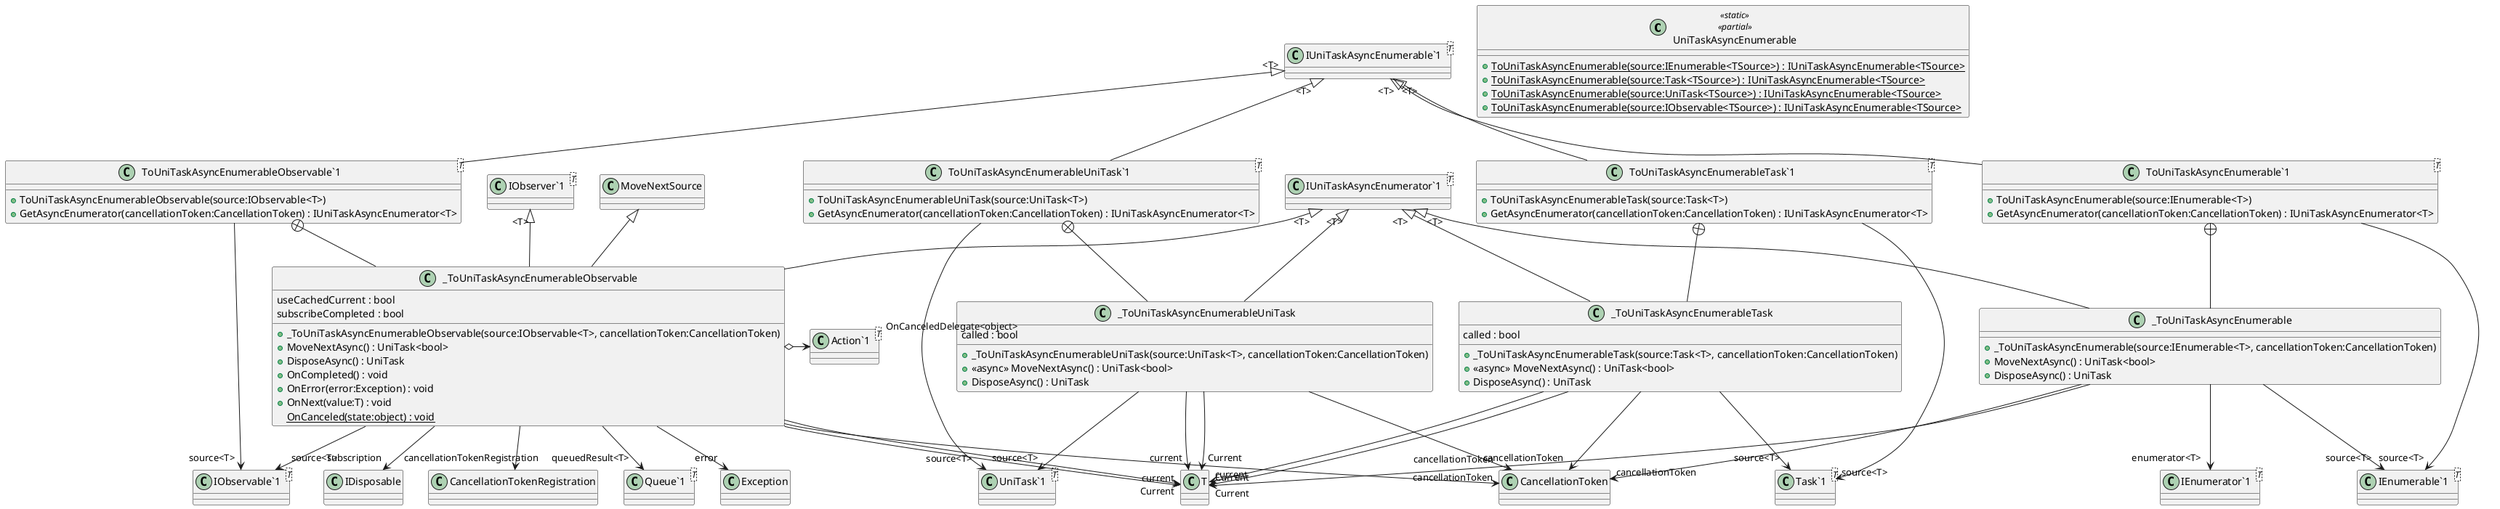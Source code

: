 @startuml
class UniTaskAsyncEnumerable <<static>> <<partial>> {
    + {static} ToUniTaskAsyncEnumerable(source:IEnumerable<TSource>) : IUniTaskAsyncEnumerable<TSource>
    + {static} ToUniTaskAsyncEnumerable(source:Task<TSource>) : IUniTaskAsyncEnumerable<TSource>
    + {static} ToUniTaskAsyncEnumerable(source:UniTask<TSource>) : IUniTaskAsyncEnumerable<TSource>
    + {static} ToUniTaskAsyncEnumerable(source:IObservable<TSource>) : IUniTaskAsyncEnumerable<TSource>
}
class "ToUniTaskAsyncEnumerable`1"<T> {
    + ToUniTaskAsyncEnumerable(source:IEnumerable<T>)
    + GetAsyncEnumerator(cancellationToken:CancellationToken) : IUniTaskAsyncEnumerator<T>
}
class "ToUniTaskAsyncEnumerableTask`1"<T> {
    + ToUniTaskAsyncEnumerableTask(source:Task<T>)
    + GetAsyncEnumerator(cancellationToken:CancellationToken) : IUniTaskAsyncEnumerator<T>
}
class "ToUniTaskAsyncEnumerableUniTask`1"<T> {
    + ToUniTaskAsyncEnumerableUniTask(source:UniTask<T>)
    + GetAsyncEnumerator(cancellationToken:CancellationToken) : IUniTaskAsyncEnumerator<T>
}
class "ToUniTaskAsyncEnumerableObservable`1"<T> {
    + ToUniTaskAsyncEnumerableObservable(source:IObservable<T>)
    + GetAsyncEnumerator(cancellationToken:CancellationToken) : IUniTaskAsyncEnumerator<T>
}
class "IUniTaskAsyncEnumerable`1"<T> {
}
class "IEnumerable`1"<T> {
}
class _ToUniTaskAsyncEnumerable {
    + _ToUniTaskAsyncEnumerable(source:IEnumerable<T>, cancellationToken:CancellationToken)
    + MoveNextAsync() : UniTask<bool>
    + DisposeAsync() : UniTask
}
class "Task`1"<T> {
}
class _ToUniTaskAsyncEnumerableTask {
    called : bool
    + _ToUniTaskAsyncEnumerableTask(source:Task<T>, cancellationToken:CancellationToken)
    + <<async>> MoveNextAsync() : UniTask<bool>
    + DisposeAsync() : UniTask
}
class "UniTask`1"<T> {
}
class _ToUniTaskAsyncEnumerableUniTask {
    called : bool
    + _ToUniTaskAsyncEnumerableUniTask(source:UniTask<T>, cancellationToken:CancellationToken)
    + <<async>> MoveNextAsync() : UniTask<bool>
    + DisposeAsync() : UniTask
}
class "IObservable`1"<T> {
}
class _ToUniTaskAsyncEnumerableObservable {
    useCachedCurrent : bool
    subscribeCompleted : bool
    + _ToUniTaskAsyncEnumerableObservable(source:IObservable<T>, cancellationToken:CancellationToken)
    + MoveNextAsync() : UniTask<bool>
    + DisposeAsync() : UniTask
    + OnCompleted() : void
    + OnError(error:Exception) : void
    + OnNext(value:T) : void
    {static} OnCanceled(state:object) : void
}
class "IUniTaskAsyncEnumerator`1"<T> {
}
class "IEnumerator`1"<T> {
}
class "IObserver`1"<T> {
}
class "Action`1"<T> {
}
class "Queue`1"<T> {
}
"IUniTaskAsyncEnumerable`1" "<T>" <|-- "ToUniTaskAsyncEnumerable`1"
"ToUniTaskAsyncEnumerable`1" --> "source<T>" "IEnumerable`1"
"IUniTaskAsyncEnumerable`1" "<T>" <|-- "ToUniTaskAsyncEnumerableTask`1"
"ToUniTaskAsyncEnumerableTask`1" --> "source<T>" "Task`1"
"IUniTaskAsyncEnumerable`1" "<T>" <|-- "ToUniTaskAsyncEnumerableUniTask`1"
"ToUniTaskAsyncEnumerableUniTask`1" --> "source<T>" "UniTask`1"
"IUniTaskAsyncEnumerable`1" "<T>" <|-- "ToUniTaskAsyncEnumerableObservable`1"
"ToUniTaskAsyncEnumerableObservable`1" --> "source<T>" "IObservable`1"
"ToUniTaskAsyncEnumerable`1" +-- _ToUniTaskAsyncEnumerable
"IUniTaskAsyncEnumerator`1" "<T>" <|-- _ToUniTaskAsyncEnumerable
_ToUniTaskAsyncEnumerable --> "source<T>" "IEnumerable`1"
_ToUniTaskAsyncEnumerable --> "cancellationToken" CancellationToken
_ToUniTaskAsyncEnumerable --> "enumerator<T>" "IEnumerator`1"
_ToUniTaskAsyncEnumerable --> "Current" T
"ToUniTaskAsyncEnumerableTask`1" +-- _ToUniTaskAsyncEnumerableTask
"IUniTaskAsyncEnumerator`1" "<T>" <|-- _ToUniTaskAsyncEnumerableTask
_ToUniTaskAsyncEnumerableTask --> "source<T>" "Task`1"
_ToUniTaskAsyncEnumerableTask --> "cancellationToken" CancellationToken
_ToUniTaskAsyncEnumerableTask --> "current" T
_ToUniTaskAsyncEnumerableTask --> "Current" T
"ToUniTaskAsyncEnumerableUniTask`1" +-- _ToUniTaskAsyncEnumerableUniTask
"IUniTaskAsyncEnumerator`1" "<T>" <|-- _ToUniTaskAsyncEnumerableUniTask
_ToUniTaskAsyncEnumerableUniTask --> "source<T>" "UniTask`1"
_ToUniTaskAsyncEnumerableUniTask --> "cancellationToken" CancellationToken
_ToUniTaskAsyncEnumerableUniTask --> "current" T
_ToUniTaskAsyncEnumerableUniTask --> "Current" T
"ToUniTaskAsyncEnumerableObservable`1" +-- _ToUniTaskAsyncEnumerableObservable
MoveNextSource <|-- _ToUniTaskAsyncEnumerableObservable
"IUniTaskAsyncEnumerator`1" "<T>" <|-- _ToUniTaskAsyncEnumerableObservable
"IObserver`1" "<T>" <|-- _ToUniTaskAsyncEnumerableObservable
_ToUniTaskAsyncEnumerableObservable o-> "OnCanceledDelegate<object>" "Action`1"
_ToUniTaskAsyncEnumerableObservable --> "source<T>" "IObservable`1"
_ToUniTaskAsyncEnumerableObservable --> "cancellationToken" CancellationToken
_ToUniTaskAsyncEnumerableObservable --> "current" T
_ToUniTaskAsyncEnumerableObservable --> "queuedResult<T>" "Queue`1"
_ToUniTaskAsyncEnumerableObservable --> "error" Exception
_ToUniTaskAsyncEnumerableObservable --> "subscription" IDisposable
_ToUniTaskAsyncEnumerableObservable --> "cancellationTokenRegistration" CancellationTokenRegistration
_ToUniTaskAsyncEnumerableObservable --> "Current" T
@enduml
